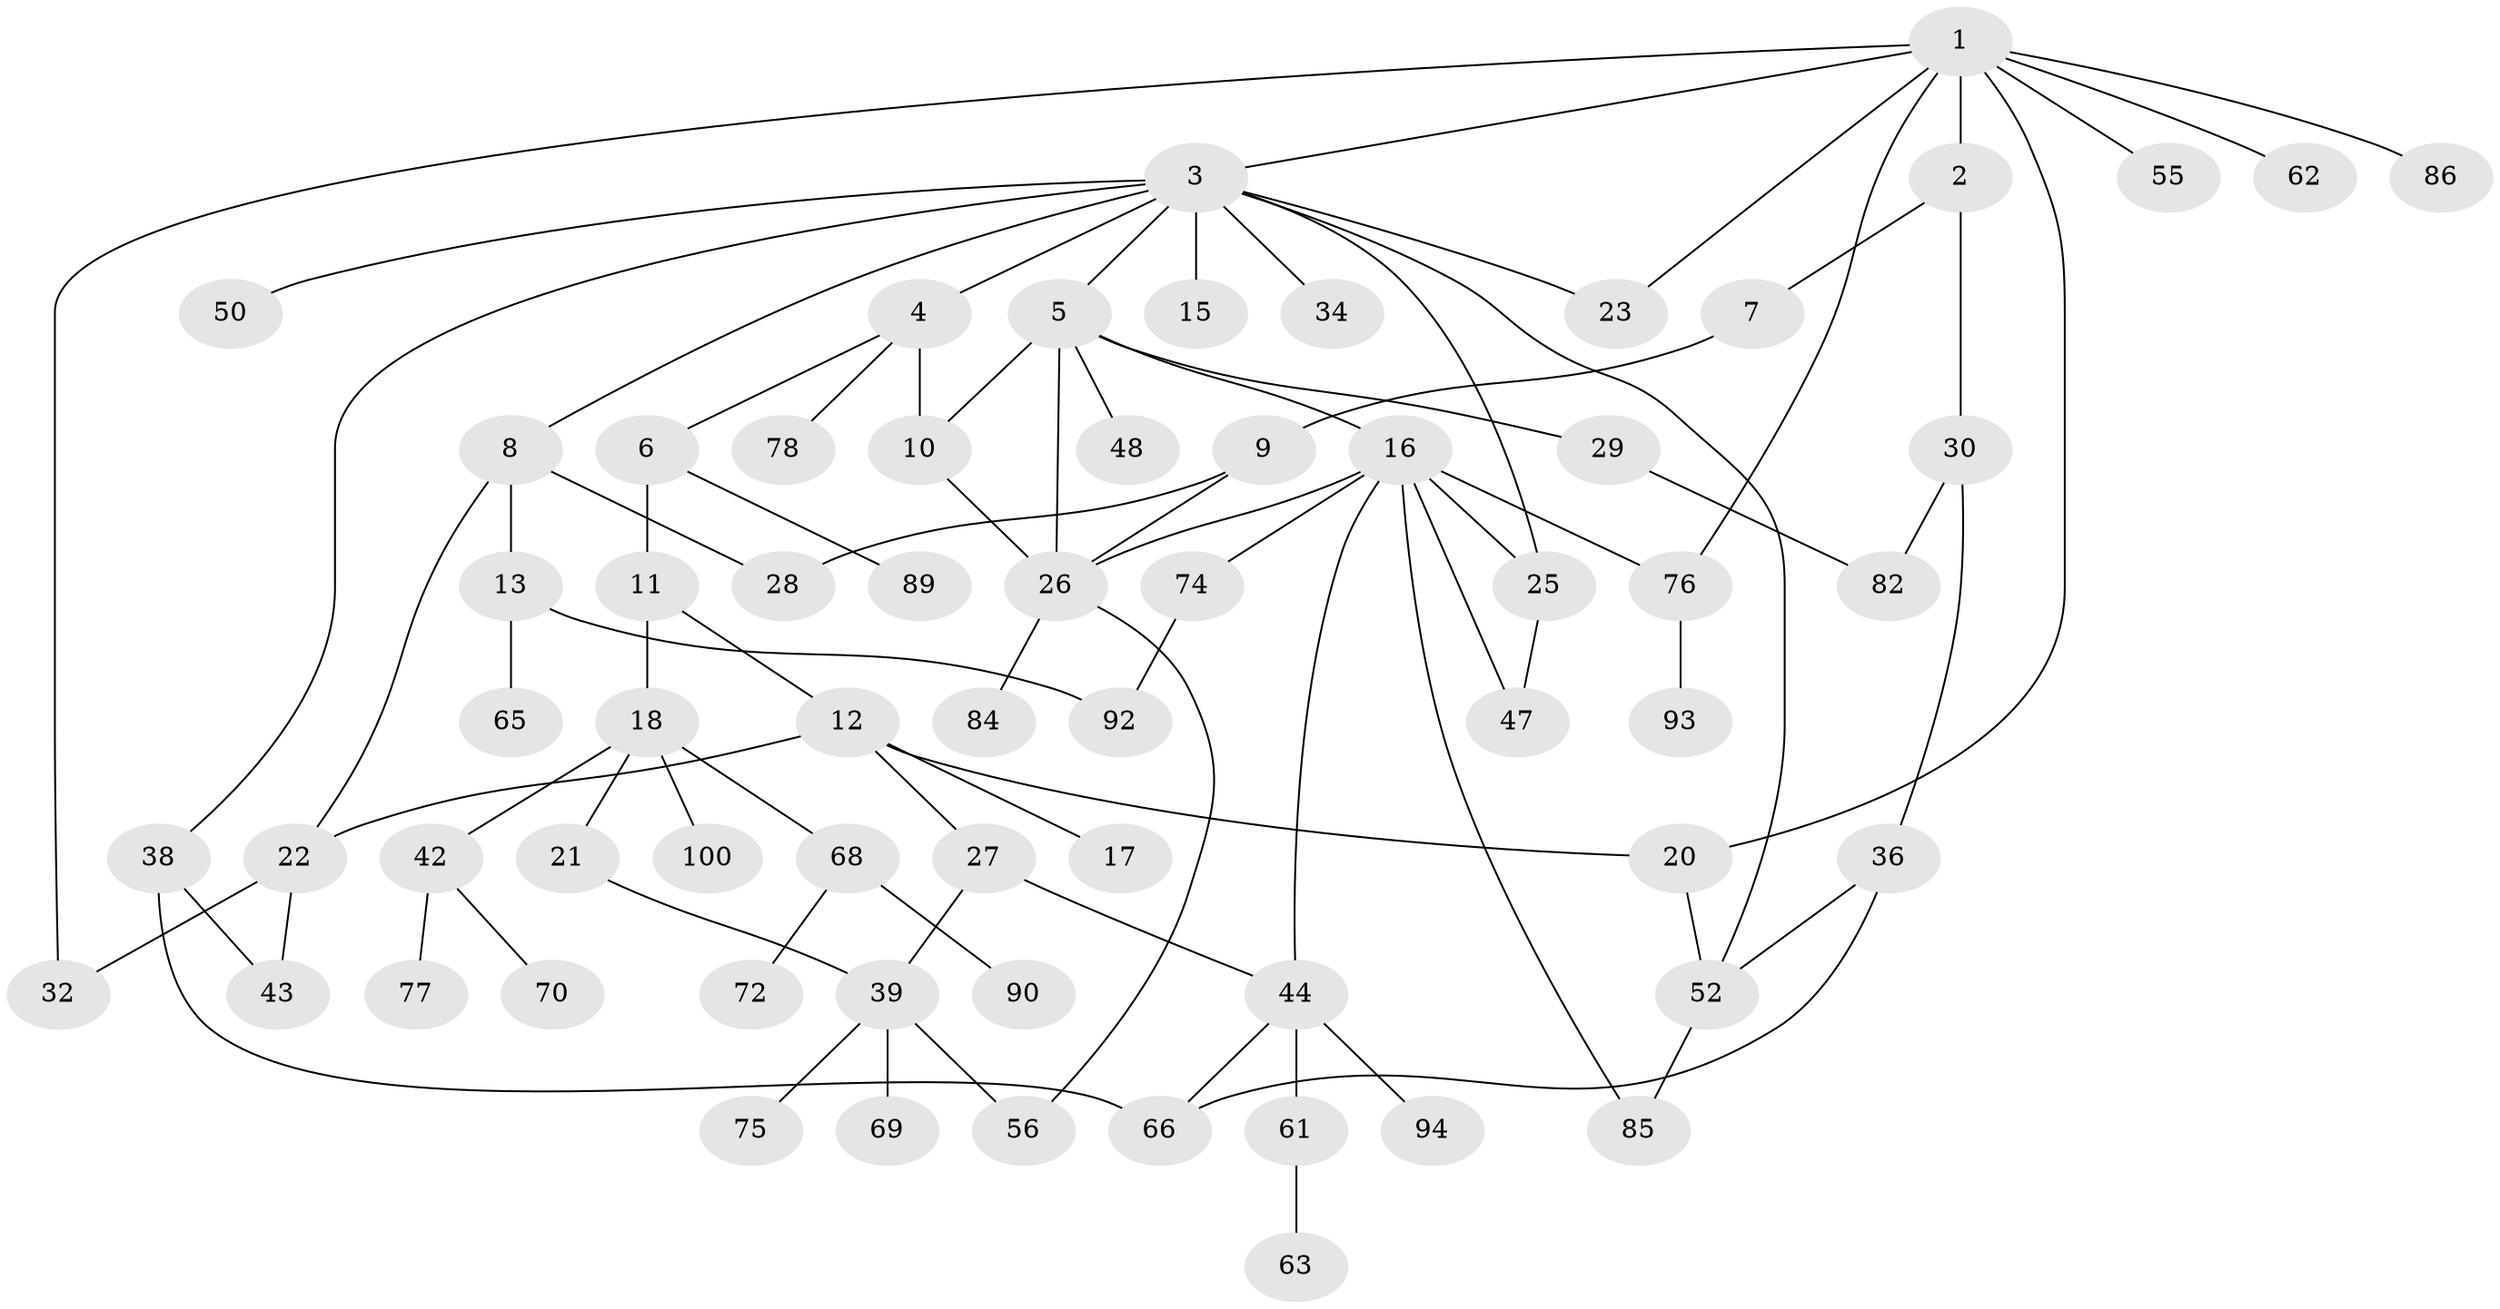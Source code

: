 // original degree distribution, {8: 0.01, 4: 0.12, 12: 0.01, 5: 0.03, 3: 0.2, 2: 0.34, 6: 0.02, 1: 0.27}
// Generated by graph-tools (version 1.1) at 2025/11/02/21/25 10:11:06]
// undirected, 65 vertices, 87 edges
graph export_dot {
graph [start="1"]
  node [color=gray90,style=filled];
  1 [super="+31"];
  2 [super="+67"];
  3 [super="+41"];
  4 [super="+49"];
  5 [super="+97"];
  6 [super="+24"];
  7;
  8;
  9 [super="+51"];
  10 [super="+45"];
  11;
  12 [super="+14"];
  13;
  15 [super="+80"];
  16 [super="+59"];
  17;
  18 [super="+19"];
  20 [super="+46"];
  21 [super="+96"];
  22 [super="+53"];
  23 [super="+40"];
  25;
  26 [super="+37"];
  27 [super="+88"];
  28;
  29 [super="+79"];
  30 [super="+35"];
  32 [super="+33"];
  34 [super="+73"];
  36;
  38 [super="+71"];
  39;
  42 [super="+58"];
  43;
  44 [super="+54"];
  47;
  48 [super="+60"];
  50;
  52 [super="+57"];
  55;
  56 [super="+83"];
  61 [super="+64"];
  62;
  63 [super="+99"];
  65;
  66 [super="+81"];
  68;
  69;
  70 [super="+95"];
  72 [super="+87"];
  74;
  75;
  76;
  77;
  78;
  82;
  84;
  85 [super="+91"];
  86;
  89;
  90;
  92 [super="+98"];
  93;
  94;
  100;
  1 -- 2;
  1 -- 3;
  1 -- 20;
  1 -- 32;
  1 -- 55;
  1 -- 62;
  1 -- 86;
  1 -- 76;
  1 -- 23;
  2 -- 7;
  2 -- 30;
  3 -- 4 [weight=2];
  3 -- 5;
  3 -- 8;
  3 -- 15 [weight=2];
  3 -- 23;
  3 -- 34;
  3 -- 38;
  3 -- 50;
  3 -- 52;
  3 -- 25;
  4 -- 6;
  4 -- 10;
  4 -- 78;
  5 -- 16;
  5 -- 29;
  5 -- 48;
  5 -- 10;
  5 -- 26;
  6 -- 11;
  6 -- 89;
  7 -- 9;
  8 -- 13;
  8 -- 28;
  8 -- 22;
  9 -- 26;
  9 -- 28;
  10 -- 26;
  11 -- 12;
  11 -- 18;
  12 -- 17;
  12 -- 22;
  12 -- 27;
  12 -- 20;
  13 -- 65;
  13 -- 92;
  16 -- 25;
  16 -- 44;
  16 -- 74;
  16 -- 76;
  16 -- 85;
  16 -- 47;
  16 -- 26;
  18 -- 21;
  18 -- 68;
  18 -- 100;
  18 -- 42;
  20 -- 52;
  21 -- 39;
  22 -- 43;
  22 -- 32;
  25 -- 47;
  26 -- 84;
  26 -- 56;
  27 -- 39;
  27 -- 44;
  29 -- 82;
  30 -- 82;
  30 -- 36;
  36 -- 52;
  36 -- 66;
  38 -- 66;
  38 -- 43;
  39 -- 56;
  39 -- 69;
  39 -- 75;
  42 -- 70;
  42 -- 77;
  44 -- 61 [weight=2];
  44 -- 66;
  44 -- 94;
  52 -- 85;
  61 -- 63;
  68 -- 72;
  68 -- 90;
  74 -- 92;
  76 -- 93;
}
